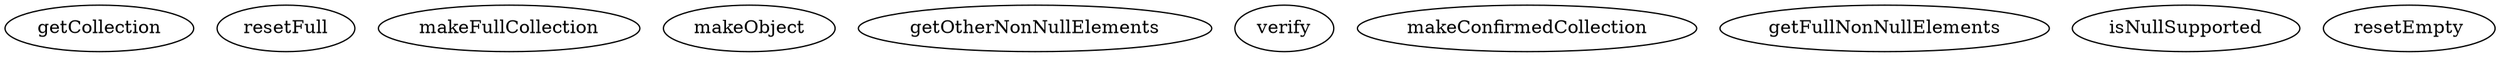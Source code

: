 digraph G {
getCollection;
resetFull;
makeFullCollection;
makeObject;
getOtherNonNullElements;
verify;
makeConfirmedCollection;
getFullNonNullElements;
isNullSupported;
resetEmpty;
}